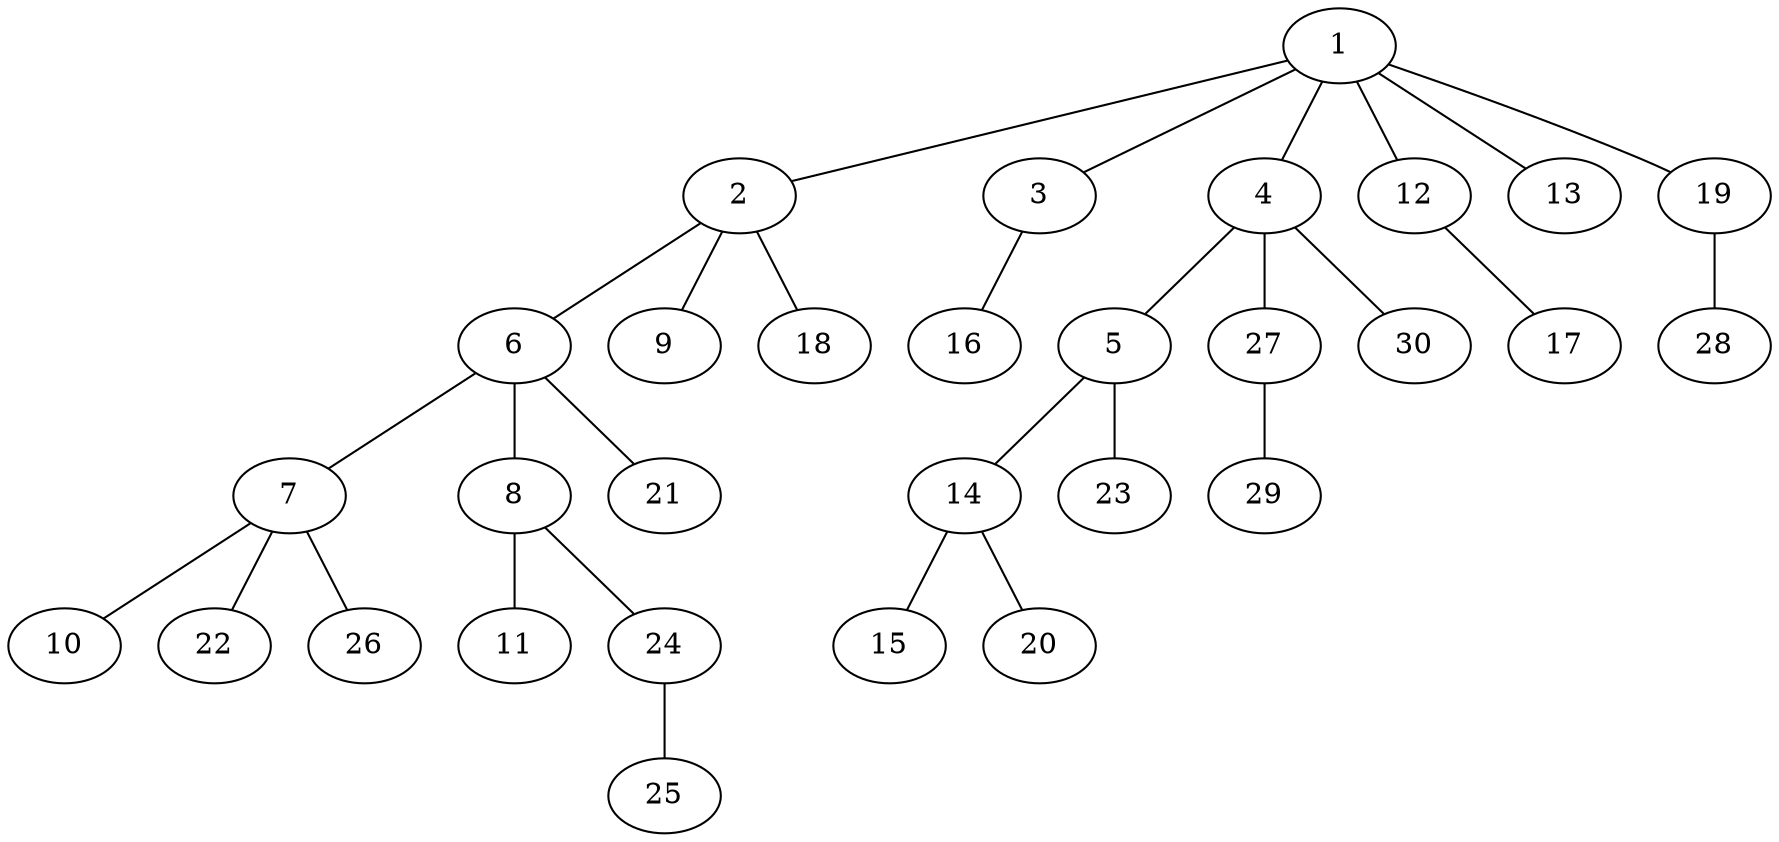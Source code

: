 graph graphname {1--2
1--3
1--4
1--12
1--13
1--19
2--6
2--9
2--18
3--16
4--5
4--27
4--30
5--14
5--23
6--7
6--8
6--21
7--10
7--22
7--26
8--11
8--24
12--17
14--15
14--20
19--28
24--25
27--29
}